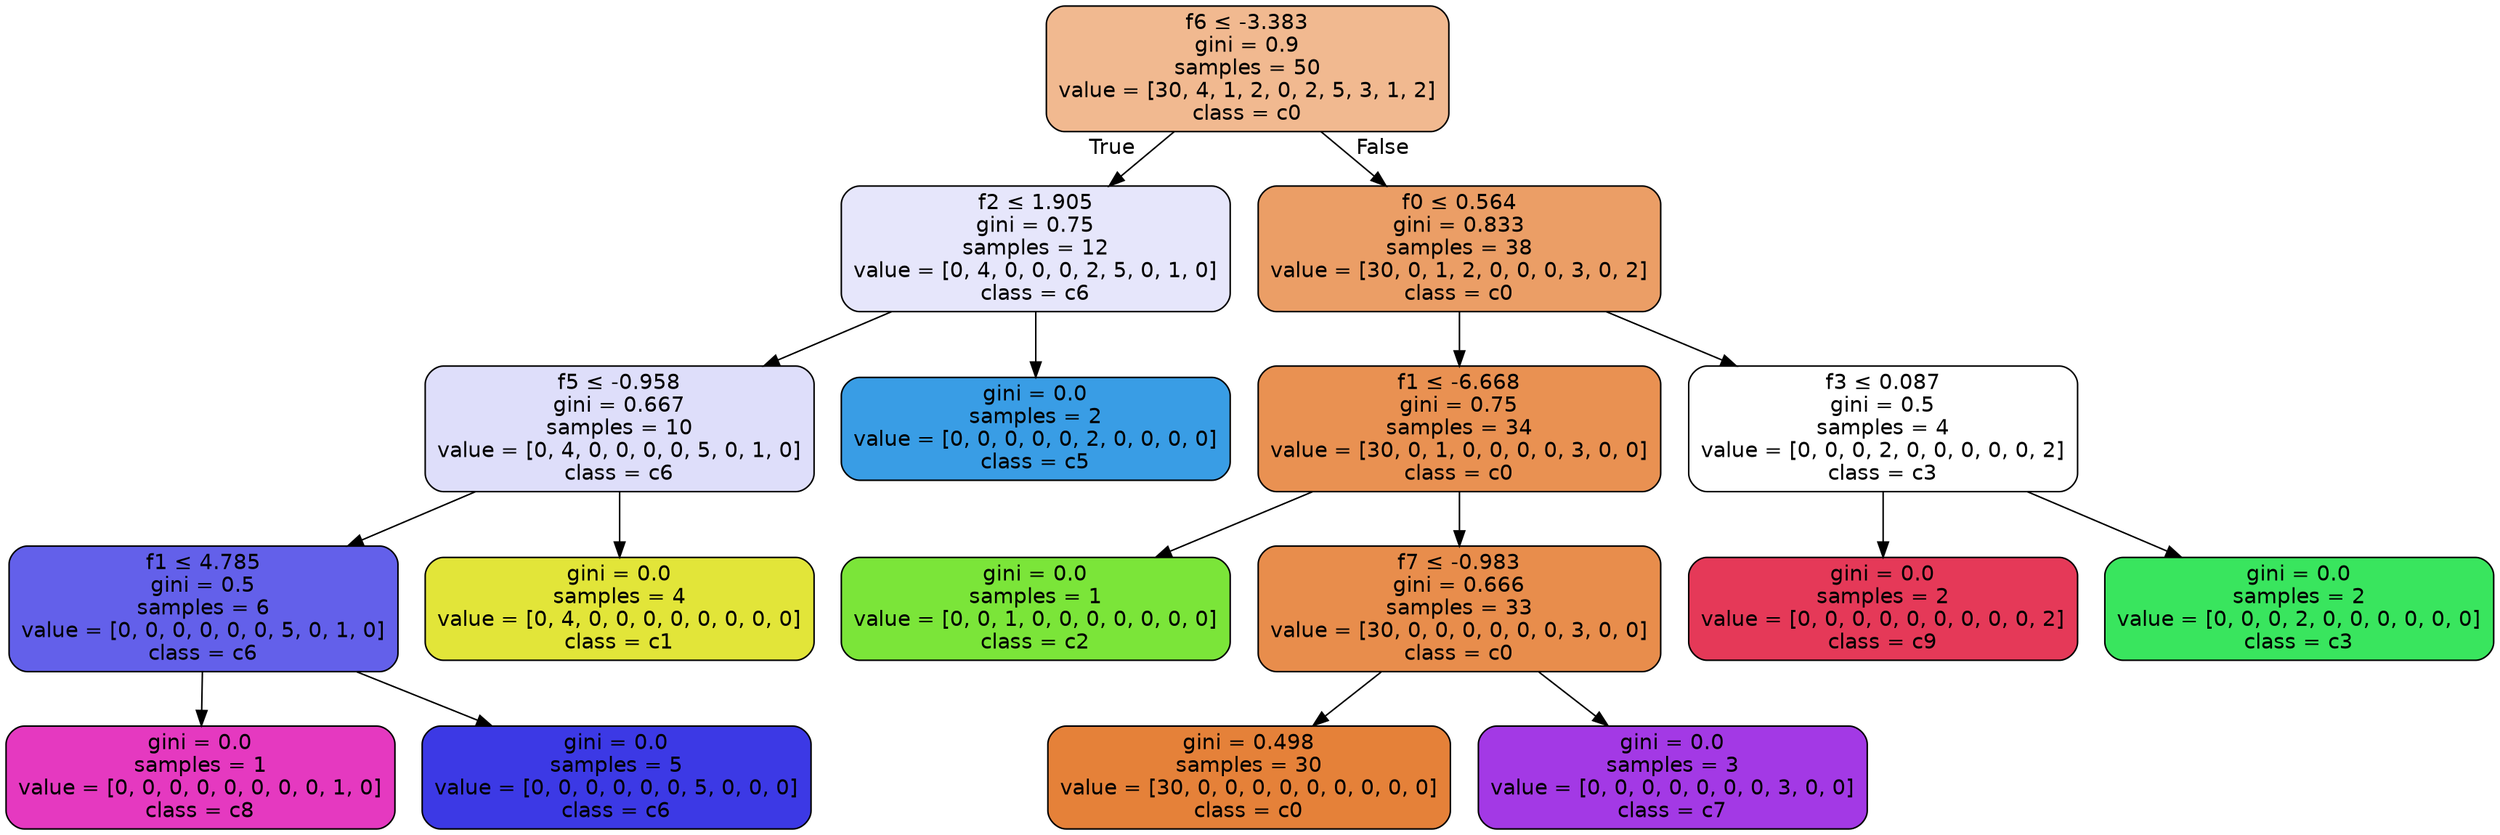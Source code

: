 digraph Tree {
node [shape=box, style="filled, rounded", color="black", fontname=helvetica] ;
edge [fontname=helvetica] ;
0 [label=<f6 &le; -3.383<br/>gini = 0.9<br/>samples = 50<br/>value = [30, 4, 1, 2, 0, 2, 5, 3, 1, 2]<br/>class = c0>, fillcolor="#e581398e"] ;
1 [label=<f2 &le; 1.905<br/>gini = 0.75<br/>samples = 12<br/>value = [0, 4, 0, 0, 0, 2, 5, 0, 1, 0]<br/>class = c6>, fillcolor="#3c39e520"] ;
0 -> 1 [labeldistance=2.5, labelangle=45, headlabel="True"] ;
2 [label=<f5 &le; -0.958<br/>gini = 0.667<br/>samples = 10<br/>value = [0, 4, 0, 0, 0, 0, 5, 0, 1, 0]<br/>class = c6>, fillcolor="#3c39e52a"] ;
1 -> 2 ;
3 [label=<f1 &le; 4.785<br/>gini = 0.5<br/>samples = 6<br/>value = [0, 0, 0, 0, 0, 0, 5, 0, 1, 0]<br/>class = c6>, fillcolor="#3c39e5cc"] ;
2 -> 3 ;
4 [label=<gini = 0.0<br/>samples = 1<br/>value = [0, 0, 0, 0, 0, 0, 0, 0, 1, 0]<br/>class = c8>, fillcolor="#e539c0ff"] ;
3 -> 4 ;
5 [label=<gini = 0.0<br/>samples = 5<br/>value = [0, 0, 0, 0, 0, 0, 5, 0, 0, 0]<br/>class = c6>, fillcolor="#3c39e5ff"] ;
3 -> 5 ;
6 [label=<gini = 0.0<br/>samples = 4<br/>value = [0, 4, 0, 0, 0, 0, 0, 0, 0, 0]<br/>class = c1>, fillcolor="#e2e539ff"] ;
2 -> 6 ;
7 [label=<gini = 0.0<br/>samples = 2<br/>value = [0, 0, 0, 0, 0, 2, 0, 0, 0, 0]<br/>class = c5>, fillcolor="#399de5ff"] ;
1 -> 7 ;
8 [label=<f0 &le; 0.564<br/>gini = 0.833<br/>samples = 38<br/>value = [30, 0, 1, 2, 0, 0, 0, 3, 0, 2]<br/>class = c0>, fillcolor="#e58139c5"] ;
0 -> 8 [labeldistance=2.5, labelangle=-45, headlabel="False"] ;
9 [label=<f1 &le; -6.668<br/>gini = 0.75<br/>samples = 34<br/>value = [30, 0, 1, 0, 0, 0, 0, 3, 0, 0]<br/>class = c0>, fillcolor="#e58139de"] ;
8 -> 9 ;
10 [label=<gini = 0.0<br/>samples = 1<br/>value = [0, 0, 1, 0, 0, 0, 0, 0, 0, 0]<br/>class = c2>, fillcolor="#7be539ff"] ;
9 -> 10 ;
11 [label=<f7 &le; -0.983<br/>gini = 0.666<br/>samples = 33<br/>value = [30, 0, 0, 0, 0, 0, 0, 3, 0, 0]<br/>class = c0>, fillcolor="#e58139e6"] ;
9 -> 11 ;
12 [label=<gini = 0.498<br/>samples = 30<br/>value = [30, 0, 0, 0, 0, 0, 0, 0, 0, 0]<br/>class = c0>, fillcolor="#e58139ff"] ;
11 -> 12 ;
13 [label=<gini = 0.0<br/>samples = 3<br/>value = [0, 0, 0, 0, 0, 0, 0, 3, 0, 0]<br/>class = c7>, fillcolor="#a339e5ff"] ;
11 -> 13 ;
14 [label=<f3 &le; 0.087<br/>gini = 0.5<br/>samples = 4<br/>value = [0, 0, 0, 2, 0, 0, 0, 0, 0, 2]<br/>class = c3>, fillcolor="#39e55e00"] ;
8 -> 14 ;
15 [label=<gini = 0.0<br/>samples = 2<br/>value = [0, 0, 0, 0, 0, 0, 0, 0, 0, 2]<br/>class = c9>, fillcolor="#e53958ff"] ;
14 -> 15 ;
16 [label=<gini = 0.0<br/>samples = 2<br/>value = [0, 0, 0, 2, 0, 0, 0, 0, 0, 0]<br/>class = c3>, fillcolor="#39e55eff"] ;
14 -> 16 ;
}
